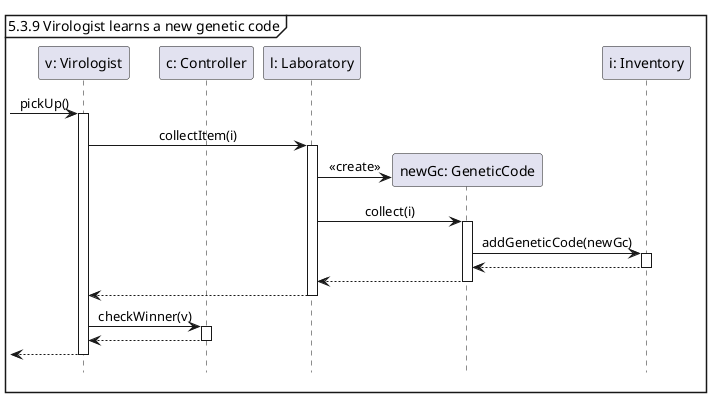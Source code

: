 @startuml
'https://plantuml.com/sequence-diagram

hide footbox
skinparam sequenceMessageAlign center

mainframe 5.3.9 Virologist learns a new genetic code

participant "v: Virologist" as v
participant "c: Controller" as c
participant "l: Laboratory" as l
participant "newGc: GeneticCode" as newGc
participant "i: Inventory" as i

-> v ++ : pickUp()
    v -> l ++ : collectItem(i)
        l -> newGc ** : <<create>>
        l -> newGc ++ : collect(i)
            newGc -> i ++ : addGeneticCode(newGc)
            return
        return
    return
    v -> c ++ : checkWinner(v)
    return
return

@enduml
